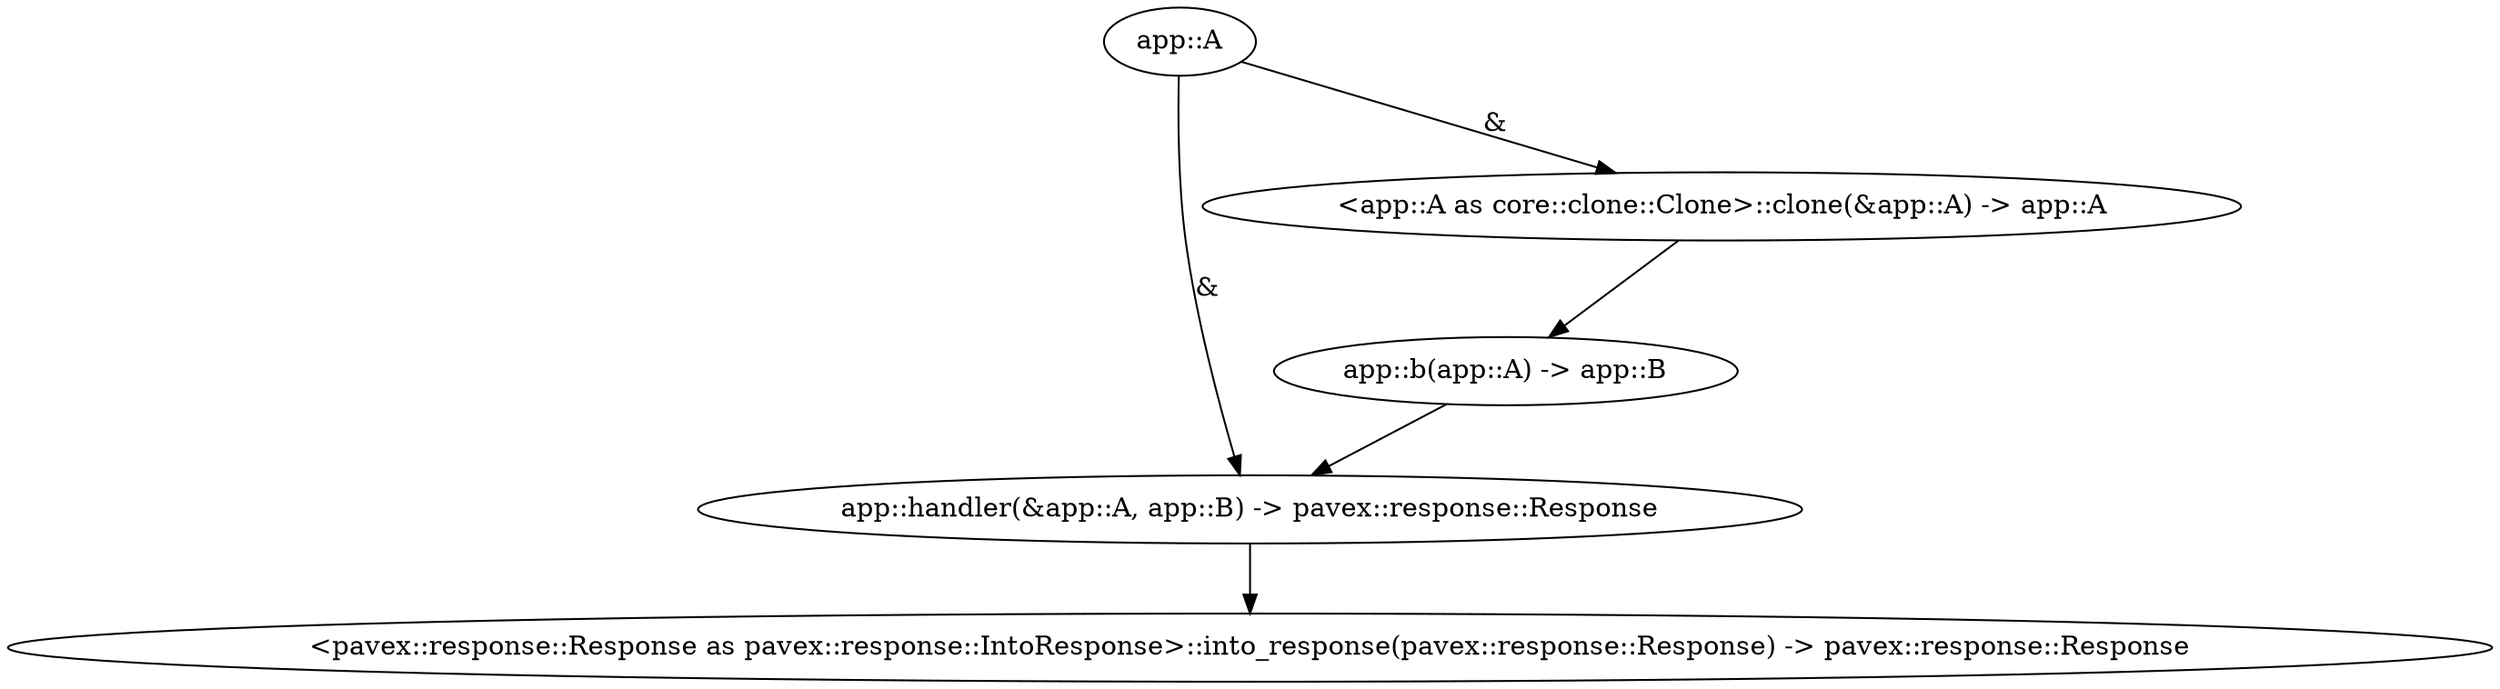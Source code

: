 digraph "GET /home - 0" {
    0 [ label = "app::handler(&app::A, app::B) -> pavex::response::Response"]
    1 [ label = "app::b(app::A) -> app::B"]
    2 [ label = "app::A"]
    3 [ label = "<pavex::response::Response as pavex::response::IntoResponse>::into_response(pavex::response::Response) -> pavex::response::Response"]
    4 [ label = "<app::A as core::clone::Clone>::clone(&app::A) -> app::A"]
    1 -> 0 [ ]
    2 -> 0 [ label = "&"]
    0 -> 3 [ ]
    2 -> 4 [ label = "&"]
    4 -> 1 [ ]
}

digraph "* /home - 0" {
    0 [ label = "pavex::router::default_fallback(&pavex::request::route::AllowedMethods) -> pavex::response::Response"]
    2 [ label = "<pavex::response::Response as pavex::response::IntoResponse>::into_response(pavex::response::Response) -> pavex::response::Response"]
    3 [ label = "&pavex::request::route::AllowedMethods"]
    0 -> 2 [ ]
    3 -> 0 [ ]
}

digraph app_state {
    0 [ label = "crate::ApplicationState(app::A) -> crate::ApplicationState"]
    1 [ label = "app::a() -> app::A"]
    1 -> 0 [ ]
}